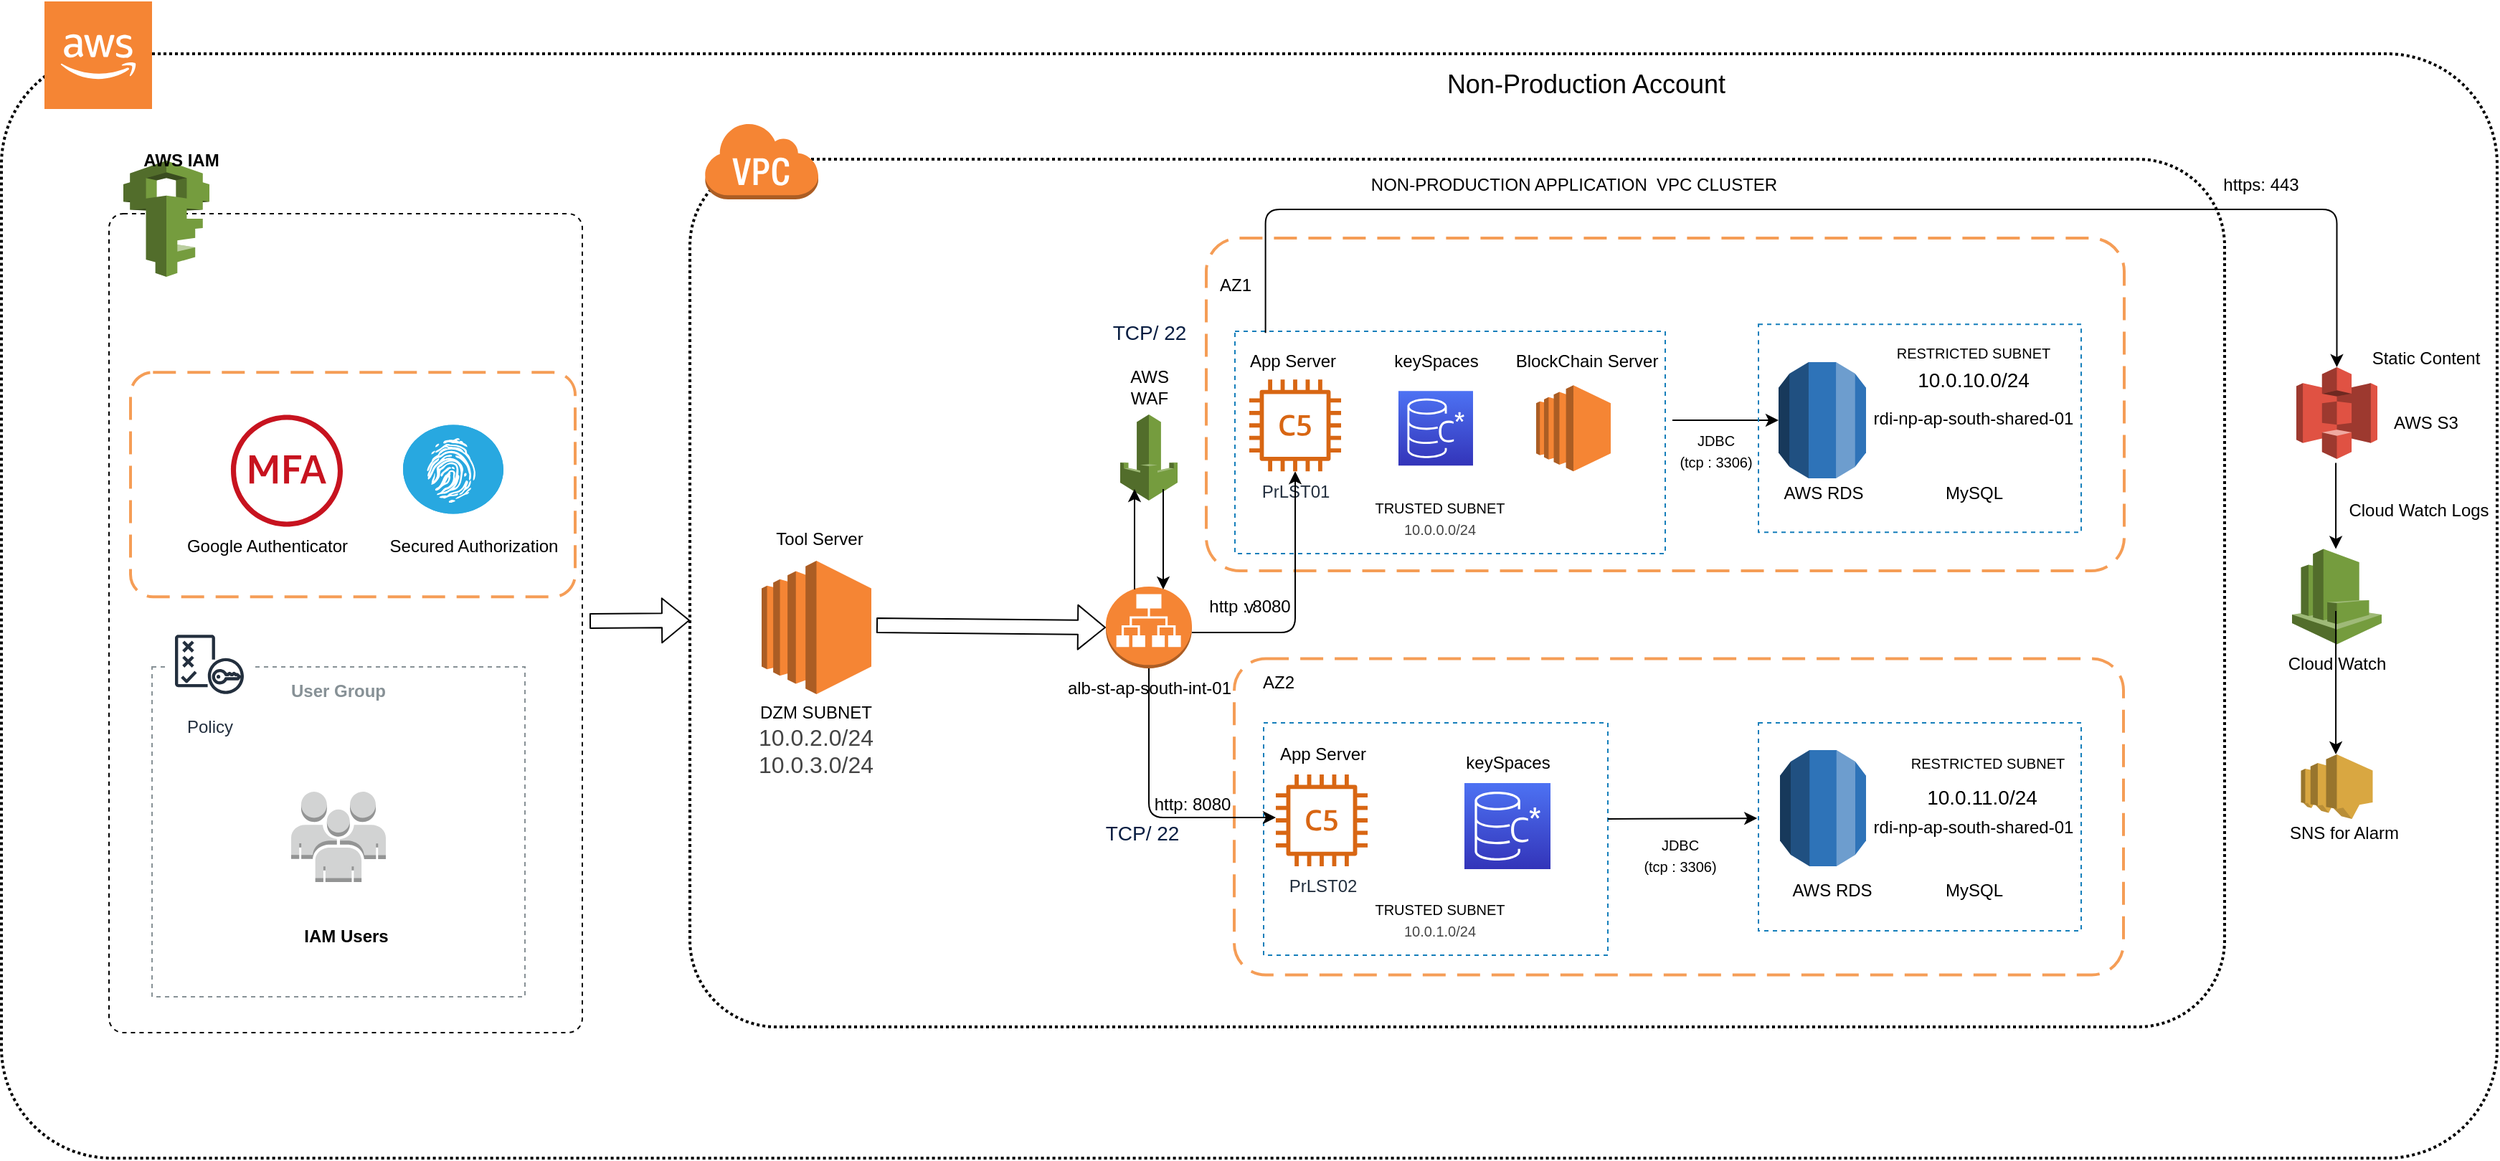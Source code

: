 <mxfile version="14.2.9" type="device"><diagram id="WOVTRVYB52D4UAemwKy8" name="Page-1"><mxGraphModel dx="2237" dy="1713" grid="1" gridSize="10" guides="1" tooltips="1" connect="1" arrows="1" fold="1" page="1" pageScale="1" pageWidth="850" pageHeight="1100" math="0" shadow="0"><root><mxCell id="0"/><mxCell id="1" parent="0"/><mxCell id="to3mIg6ZvHzP6X8smKMY-125" value="&lt;font style=&quot;font-size: 18px&quot;&gt;Non-Production Account&lt;/font&gt;" style="text;html=1;strokeColor=none;fillColor=none;align=center;verticalAlign=middle;whiteSpace=wrap;rounded=0;" parent="1" vertex="1"><mxGeometry x="770" y="-875" width="270" height="35" as="geometry"/></mxCell><mxCell id="to3mIg6ZvHzP6X8smKMY-126" value="" style="group" parent="1" vertex="1" connectable="0"><mxGeometry x="810" y="-430" width="138" height="177" as="geometry"/></mxCell><mxCell id="to3mIg6ZvHzP6X8smKMY-127" value="" style="group" parent="to3mIg6ZvHzP6X8smKMY-126" vertex="1" connectable="0"><mxGeometry width="138" height="177" as="geometry"/></mxCell><mxCell id="to3mIg6ZvHzP6X8smKMY-128" value="v" style="rounded=1;arcSize=10;dashed=1;fillColor=none;gradientColor=none;dashPattern=1 1;strokeWidth=2;" parent="1" vertex="1"><mxGeometry x="-200" y="-878.5" width="1740" height="770" as="geometry"/></mxCell><mxCell id="to3mIg6ZvHzP6X8smKMY-129" value="" style="outlineConnect=0;dashed=0;verticalLabelPosition=bottom;verticalAlign=top;align=center;html=1;shape=mxgraph.aws3.cloud_2;fillColor=#F58534;gradientColor=none;" parent="1" vertex="1"><mxGeometry x="-170" y="-915" width="75" height="75" as="geometry"/></mxCell><mxCell id="to3mIg6ZvHzP6X8smKMY-130" value="" style="rounded=1;arcSize=10;dashed=1;fillColor=none;gradientColor=none;dashPattern=1 1;strokeWidth=2;" parent="1" vertex="1"><mxGeometry x="280" y="-805" width="1070" height="605" as="geometry"/></mxCell><mxCell id="to3mIg6ZvHzP6X8smKMY-131" value="" style="rounded=1;arcSize=10;dashed=1;strokeColor=#F59D56;fillColor=none;gradientColor=none;dashPattern=8 4;strokeWidth=2;" parent="1" vertex="1"><mxGeometry x="640" y="-750" width="640" height="232" as="geometry"/></mxCell><mxCell id="to3mIg6ZvHzP6X8smKMY-132" value="" style="rounded=1;arcSize=10;dashed=1;strokeColor=#F59D56;fillColor=none;gradientColor=none;dashPattern=8 4;strokeWidth=2;" parent="1" vertex="1"><mxGeometry x="659.5" y="-456.75" width="620" height="220.5" as="geometry"/></mxCell><mxCell id="to3mIg6ZvHzP6X8smKMY-133" value="" style="fillColor=none;strokeColor=#147EBA;dashed=1;verticalAlign=top;fontStyle=0;fontColor=#147EBA;" parent="1" vertex="1"><mxGeometry x="660" y="-685" width="300" height="155" as="geometry"/></mxCell><mxCell id="to3mIg6ZvHzP6X8smKMY-134" value="&lt;span style=&quot;font-size: 12px&quot;&gt;PrLST01&lt;/span&gt;" style="outlineConnect=0;fontColor=#232F3E;gradientColor=none;fillColor=#D86613;strokeColor=none;dashed=0;verticalLabelPosition=bottom;verticalAlign=top;align=center;html=1;fontSize=12;fontStyle=0;aspect=fixed;pointerEvents=1;shape=mxgraph.aws4.c5_instance;" parent="1" vertex="1"><mxGeometry x="670" y="-651.37" width="64" height="64" as="geometry"/></mxCell><mxCell id="to3mIg6ZvHzP6X8smKMY-135" value="" style="outlineConnect=0;dashed=0;verticalLabelPosition=bottom;verticalAlign=top;align=center;html=1;shape=mxgraph.aws3.rds;fillColor=#2E73B8;gradientColor=none;" parent="1" vertex="1"><mxGeometry x="1039" y="-663.5" width="61" height="81" as="geometry"/></mxCell><mxCell id="to3mIg6ZvHzP6X8smKMY-136" value="" style="outlineConnect=0;dashed=0;verticalLabelPosition=bottom;verticalAlign=top;align=center;html=1;shape=mxgraph.aws3.rds;fillColor=#2E73B8;gradientColor=none;" parent="1" vertex="1"><mxGeometry x="1040" y="-393" width="60" height="81" as="geometry"/></mxCell><mxCell id="to3mIg6ZvHzP6X8smKMY-137" value="&lt;span style=&quot;font-size: 12px&quot;&gt;alb-st-ap-south-int-01&lt;/span&gt;" style="outlineConnect=0;dashed=0;verticalLabelPosition=bottom;verticalAlign=top;align=center;html=1;shape=mxgraph.aws3.application_load_balancer;fillColor=#F58534;gradientColor=none;" parent="1" vertex="1"><mxGeometry x="570" y="-507" width="60" height="57" as="geometry"/></mxCell><mxCell id="to3mIg6ZvHzP6X8smKMY-138" value="" style="outlineConnect=0;dashed=0;verticalLabelPosition=bottom;verticalAlign=top;align=center;html=1;shape=mxgraph.aws3.waf;fillColor=#759C3E;gradientColor=none;" parent="1" vertex="1"><mxGeometry x="580" y="-627" width="40" height="60" as="geometry"/></mxCell><mxCell id="to3mIg6ZvHzP6X8smKMY-139" value="" style="outlineConnect=0;dashed=0;verticalLabelPosition=bottom;verticalAlign=top;align=center;html=1;shape=mxgraph.aws3.virtual_private_cloud;fillColor=#F58534;gradientColor=none;" parent="1" vertex="1"><mxGeometry x="290" y="-831" width="79.5" height="54" as="geometry"/></mxCell><mxCell id="to3mIg6ZvHzP6X8smKMY-140" value="" style="outlineConnect=0;dashed=0;verticalLabelPosition=bottom;verticalAlign=top;align=center;html=1;shape=mxgraph.aws3.s3;fillColor=#E05243;gradientColor=none;" parent="1" vertex="1"><mxGeometry x="1400" y="-660" width="56.5" height="64" as="geometry"/></mxCell><mxCell id="to3mIg6ZvHzP6X8smKMY-141" value="" style="outlineConnect=0;dashed=0;verticalLabelPosition=bottom;verticalAlign=top;align=center;html=1;shape=mxgraph.aws3.cloudwatch;fillColor=#759C3E;gradientColor=none;" parent="1" vertex="1"><mxGeometry x="1397" y="-533.25" width="62.5" height="66.5" as="geometry"/></mxCell><mxCell id="to3mIg6ZvHzP6X8smKMY-143" value="" style="fillColor=none;strokeColor=#147EBA;dashed=1;verticalAlign=top;fontStyle=0;fontColor=#147EBA;" parent="1" vertex="1"><mxGeometry x="1025" y="-412" width="225" height="145" as="geometry"/></mxCell><mxCell id="to3mIg6ZvHzP6X8smKMY-144" value="" style="endArrow=classic;html=1;" parent="1" edge="1"><mxGeometry width="50" height="50" relative="1" as="geometry"><mxPoint x="590" y="-505" as="sourcePoint"/><mxPoint x="590" y="-575" as="targetPoint"/></mxGeometry></mxCell><mxCell id="to3mIg6ZvHzP6X8smKMY-145" value="" style="endArrow=classic;html=1;" parent="1" edge="1"><mxGeometry width="50" height="50" relative="1" as="geometry"><mxPoint x="610" y="-575" as="sourcePoint"/><mxPoint x="610" y="-505" as="targetPoint"/></mxGeometry></mxCell><mxCell id="to3mIg6ZvHzP6X8smKMY-146" value="" style="edgeStyle=segmentEdgeStyle;endArrow=classic;html=1;" parent="1" target="to3mIg6ZvHzP6X8smKMY-134" edge="1"><mxGeometry width="50" height="50" relative="1" as="geometry"><mxPoint x="630" y="-475" as="sourcePoint"/><mxPoint x="680" y="-525" as="targetPoint"/></mxGeometry></mxCell><mxCell id="to3mIg6ZvHzP6X8smKMY-149" value="" style="edgeStyle=segmentEdgeStyle;endArrow=classic;html=1;entryX=0;entryY=0.5;entryDx=0;entryDy=0;entryPerimeter=0;" parent="1" target="to3mIg6ZvHzP6X8smKMY-135" edge="1"><mxGeometry width="50" height="50" relative="1" as="geometry"><mxPoint x="965" y="-623" as="sourcePoint"/><mxPoint x="1070" y="-663" as="targetPoint"/><Array as="points"><mxPoint x="965" y="-623"/></Array></mxGeometry></mxCell><mxCell id="to3mIg6ZvHzP6X8smKMY-153" style="edgeStyle=orthogonalEdgeStyle;rounded=0;orthogonalLoop=1;jettySize=auto;html=1;exitX=0.5;exitY=1;exitDx=0;exitDy=0;" parent="1" source="to3mIg6ZvHzP6X8smKMY-130" target="to3mIg6ZvHzP6X8smKMY-130" edge="1"><mxGeometry relative="1" as="geometry"/></mxCell><mxCell id="to3mIg6ZvHzP6X8smKMY-155" value="" style="edgeStyle=elbowEdgeStyle;elbow=horizontal;endArrow=classic;html=1;exitX=0.071;exitY=0.007;exitDx=0;exitDy=0;exitPerimeter=0;" parent="1" source="to3mIg6ZvHzP6X8smKMY-133" target="to3mIg6ZvHzP6X8smKMY-140" edge="1"><mxGeometry width="50" height="50" relative="1" as="geometry"><mxPoint x="677" y="-726" as="sourcePoint"/><mxPoint x="727" y="-776" as="targetPoint"/><Array as="points"><mxPoint x="1030" y="-770"/></Array></mxGeometry></mxCell><mxCell id="to3mIg6ZvHzP6X8smKMY-159" value="https: 443" style="text;html=1;align=center;verticalAlign=middle;resizable=0;points=[];autosize=1;" parent="1" vertex="1"><mxGeometry x="1340" y="-797" width="70" height="20" as="geometry"/></mxCell><mxCell id="to3mIg6ZvHzP6X8smKMY-161" value="&lt;font style=&quot;font-size: 10px&quot;&gt;JDBC &lt;br&gt;(tcp : 3306)&lt;/font&gt;" style="text;html=1;align=center;verticalAlign=middle;resizable=0;points=[];autosize=1;" parent="1" vertex="1"><mxGeometry x="960" y="-617.37" width="70" height="30" as="geometry"/></mxCell><mxCell id="to3mIg6ZvHzP6X8smKMY-165" value="AWS RDS&lt;br&gt;" style="text;html=1;align=center;verticalAlign=middle;resizable=0;points=[];autosize=1;" parent="1" vertex="1"><mxGeometry x="1035" y="-582.5" width="70" height="20" as="geometry"/></mxCell><mxCell id="to3mIg6ZvHzP6X8smKMY-166" value="AWS RDS&lt;br&gt;" style="text;html=1;align=center;verticalAlign=middle;resizable=0;points=[];autosize=1;" parent="1" vertex="1"><mxGeometry x="1041" y="-305" width="70" height="20" as="geometry"/></mxCell><mxCell id="to3mIg6ZvHzP6X8smKMY-167" value="App Server&lt;br&gt;" style="text;html=1;align=center;verticalAlign=middle;resizable=0;points=[];autosize=1;" parent="1" vertex="1"><mxGeometry x="659.5" y="-674.5" width="80" height="20" as="geometry"/></mxCell><mxCell id="to3mIg6ZvHzP6X8smKMY-168" value="Cloud Watch" style="text;html=1;align=center;verticalAlign=middle;resizable=0;points=[];autosize=1;" parent="1" vertex="1"><mxGeometry x="1388.25" y="-463.5" width="80" height="20" as="geometry"/></mxCell><mxCell id="to3mIg6ZvHzP6X8smKMY-169" value="AZ1" style="text;html=1;align=center;verticalAlign=middle;resizable=0;points=[];autosize=1;" parent="1" vertex="1"><mxGeometry x="640" y="-726.93" width="40" height="20" as="geometry"/></mxCell><mxCell id="to3mIg6ZvHzP6X8smKMY-170" value="NON-PRODUCTION APPLICATION&amp;nbsp; VPC CLUSTER" style="text;html=1;align=center;verticalAlign=middle;resizable=0;points=[];autosize=1;" parent="1" vertex="1"><mxGeometry x="746" y="-797" width="300" height="20" as="geometry"/></mxCell><mxCell id="to3mIg6ZvHzP6X8smKMY-171" value="AWS S3" style="text;html=1;align=center;verticalAlign=middle;resizable=0;points=[];autosize=1;" parent="1" vertex="1"><mxGeometry x="1459.5" y="-631" width="60" height="20" as="geometry"/></mxCell><mxCell id="to3mIg6ZvHzP6X8smKMY-172" value="AWS&lt;br&gt;WAF" style="text;html=1;align=center;verticalAlign=middle;resizable=0;points=[];autosize=1;" parent="1" vertex="1"><mxGeometry x="580" y="-661" width="40" height="30" as="geometry"/></mxCell><mxCell id="to3mIg6ZvHzP6X8smKMY-173" value="&lt;font style=&quot;font-size: 10px&quot;&gt;TRUSTED SUBNET&lt;br&gt;&lt;span style=&quot;color: rgb(68 , 68 , 68) ; font-family: &amp;#34;calibri&amp;#34; , sans-serif , &amp;#34;mongolian baiti&amp;#34; , &amp;#34;microsoft yi baiti&amp;#34; , &amp;#34;javanese text&amp;#34; , &amp;#34;yu gothic&amp;#34; ; text-align: left ; background-color: rgb(255 , 255 , 255)&quot;&gt;10.0.0.0/24&lt;/span&gt;&lt;/font&gt;" style="text;html=1;strokeColor=none;fillColor=none;align=center;verticalAlign=middle;whiteSpace=wrap;rounded=0;dashed=1;fontStyle=0" parent="1" vertex="1"><mxGeometry x="752.5" y="-564.87" width="100" height="20" as="geometry"/></mxCell><mxCell id="to3mIg6ZvHzP6X8smKMY-174" value="&lt;font style=&quot;font-size: 10px&quot;&gt;RESTRICTED SUBNET&lt;/font&gt;" style="text;html=1;strokeColor=none;fillColor=none;align=center;verticalAlign=middle;whiteSpace=wrap;rounded=0;dashed=1;" parent="1" vertex="1"><mxGeometry x="1100" y="-683.84" width="150" height="27.5" as="geometry"/></mxCell><mxCell id="to3mIg6ZvHzP6X8smKMY-176" value="&lt;font style=&quot;font-size: 10px&quot;&gt;RESTRICTED SUBNET&lt;/font&gt;" style="text;html=1;strokeColor=none;fillColor=none;align=center;verticalAlign=middle;whiteSpace=wrap;rounded=0;dashed=1;" parent="1" vertex="1"><mxGeometry x="1110" y="-397.5" width="150" height="27.5" as="geometry"/></mxCell><mxCell id="to3mIg6ZvHzP6X8smKMY-178" style="edgeStyle=orthogonalEdgeStyle;rounded=0;orthogonalLoop=1;jettySize=auto;html=1;exitX=0.5;exitY=1;exitDx=0;exitDy=0;" parent="1" source="to3mIg6ZvHzP6X8smKMY-173" target="to3mIg6ZvHzP6X8smKMY-173" edge="1"><mxGeometry relative="1" as="geometry"/></mxCell><mxCell id="to3mIg6ZvHzP6X8smKMY-180" value="" style="fillColor=none;strokeColor=#147EBA;dashed=1;verticalAlign=top;fontStyle=0;fontColor=#147EBA;" parent="1" vertex="1"><mxGeometry x="680" y="-412" width="240" height="162" as="geometry"/></mxCell><mxCell id="to3mIg6ZvHzP6X8smKMY-181" value="&lt;span style=&quot;font-size: 12px&quot;&gt;PrLST02&lt;/span&gt;" style="outlineConnect=0;fontColor=#232F3E;gradientColor=none;fillColor=#D86613;strokeColor=none;dashed=0;verticalLabelPosition=bottom;verticalAlign=top;align=center;html=1;fontSize=12;fontStyle=0;aspect=fixed;pointerEvents=1;shape=mxgraph.aws4.c5_instance;" parent="1" vertex="1"><mxGeometry x="688.5" y="-376" width="64" height="64" as="geometry"/></mxCell><mxCell id="to3mIg6ZvHzP6X8smKMY-182" value="App Server" style="text;html=1;align=center;verticalAlign=middle;resizable=0;points=[];autosize=1;" parent="1" vertex="1"><mxGeometry x="680.5" y="-400" width="80" height="20" as="geometry"/></mxCell><mxCell id="to3mIg6ZvHzP6X8smKMY-184" value="" style="edgeStyle=segmentEdgeStyle;endArrow=classic;html=1;exitX=0.5;exitY=1;exitDx=0;exitDy=0;exitPerimeter=0;" parent="1" source="to3mIg6ZvHzP6X8smKMY-137" target="to3mIg6ZvHzP6X8smKMY-181" edge="1"><mxGeometry width="50" height="50" relative="1" as="geometry"><mxPoint x="580" y="-362" as="sourcePoint"/><mxPoint x="630" y="-412" as="targetPoint"/><Array as="points"><mxPoint x="600" y="-346"/></Array></mxGeometry></mxCell><mxCell id="to3mIg6ZvHzP6X8smKMY-185" value="http: 8080" style="text;html=1;align=center;verticalAlign=middle;resizable=0;points=[];autosize=1;" parent="1" vertex="1"><mxGeometry x="594.5" y="-365" width="70" height="20" as="geometry"/></mxCell><mxCell id="to3mIg6ZvHzP6X8smKMY-186" value="http : 8080" style="text;html=1;align=center;verticalAlign=middle;resizable=0;points=[];autosize=1;" parent="1" vertex="1"><mxGeometry x="635" y="-503.5" width="70" height="20" as="geometry"/></mxCell><mxCell id="to3mIg6ZvHzP6X8smKMY-192" value="" style="endArrow=classic;html=1;entryX=-0.004;entryY=0.459;entryDx=0;entryDy=0;entryPerimeter=0;" parent="1" target="to3mIg6ZvHzP6X8smKMY-143" edge="1"><mxGeometry width="50" height="50" relative="1" as="geometry"><mxPoint x="920" y="-345" as="sourcePoint"/><mxPoint x="1009.88" y="-345" as="targetPoint"/></mxGeometry></mxCell><mxCell id="to3mIg6ZvHzP6X8smKMY-199" value="" style="edgeStyle=elbowEdgeStyle;elbow=horizontal;endArrow=classic;html=1;entryX=-0.016;entryY=0.859;entryDx=0;entryDy=0;entryPerimeter=0;" parent="1" target="to3mIg6ZvHzP6X8smKMY-181" edge="1"><mxGeometry width="50" height="50" relative="1" as="geometry"><mxPoint x="687.429" y="-320.238" as="sourcePoint"/><mxPoint x="430" y="-680" as="targetPoint"/></mxGeometry></mxCell><mxCell id="to3mIg6ZvHzP6X8smKMY-205" value="&lt;span style=&quot;color: rgb(9 , 30 , 66) ; font-family: , &amp;#34;blinkmacsystemfont&amp;#34; , &amp;#34;segoe ui&amp;#34; , &amp;#34;roboto&amp;#34; , &amp;#34;noto sans&amp;#34; , &amp;#34;ubuntu&amp;#34; , &amp;#34;droid sans&amp;#34; , &amp;#34;helvetica neue&amp;#34; , sans-serif ; font-size: 14px ; text-align: left ; background-color: rgb(255 , 255 , 255)&quot;&gt;TCP/ 22&lt;/span&gt;" style="text;html=1;align=center;verticalAlign=middle;resizable=0;points=[];autosize=1;" parent="1" vertex="1"><mxGeometry x="560" y="-345" width="70" height="20" as="geometry"/></mxCell><mxCell id="to3mIg6ZvHzP6X8smKMY-206" value="&lt;span style=&quot;color: rgb(9 , 30 , 66) ; font-family: , &amp;#34;blinkmacsystemfont&amp;#34; , &amp;#34;segoe ui&amp;#34; , &amp;#34;roboto&amp;#34; , &amp;#34;noto sans&amp;#34; , &amp;#34;ubuntu&amp;#34; , &amp;#34;droid sans&amp;#34; , &amp;#34;helvetica neue&amp;#34; , sans-serif ; font-size: 14px ; text-align: left ; background-color: rgb(255 , 255 , 255)&quot;&gt;TCP/ 22&lt;/span&gt;" style="text;html=1;align=center;verticalAlign=middle;resizable=0;points=[];autosize=1;" parent="1" vertex="1"><mxGeometry x="565" y="-694.5" width="70" height="20" as="geometry"/></mxCell><mxCell id="to3mIg6ZvHzP6X8smKMY-207" value="AZ2" style="text;html=1;align=center;verticalAlign=middle;resizable=0;points=[];autosize=1;" parent="1" vertex="1"><mxGeometry x="670" y="-450" width="40" height="20" as="geometry"/></mxCell><mxCell id="to3mIg6ZvHzP6X8smKMY-208" value="&lt;font style=&quot;font-size: 10px&quot;&gt;TRUSTED SUBNET&lt;br&gt;&lt;span style=&quot;color: rgb(68 , 68 , 68) ; font-family: &amp;#34;calibri&amp;#34; , sans-serif , &amp;#34;mongolian baiti&amp;#34; , &amp;#34;microsoft yi baiti&amp;#34; , &amp;#34;javanese text&amp;#34; , &amp;#34;yu gothic&amp;#34; ; text-align: left ; background-color: rgb(255 , 255 , 255)&quot;&gt;10.0.1.0/24&lt;/span&gt;&lt;/font&gt;" style="text;html=1;strokeColor=none;fillColor=none;align=center;verticalAlign=middle;whiteSpace=wrap;rounded=0;dashed=1;fontStyle=0" parent="1" vertex="1"><mxGeometry x="752.5" y="-285" width="100" height="20" as="geometry"/></mxCell><mxCell id="to3mIg6ZvHzP6X8smKMY-209" value="rdi-np-ap-south-shared-01" style="text;html=1;strokeColor=none;fillColor=none;align=center;verticalAlign=middle;whiteSpace=wrap;rounded=0;" parent="1" vertex="1"><mxGeometry x="1095" y="-634.5" width="160" height="20" as="geometry"/></mxCell><mxCell id="to3mIg6ZvHzP6X8smKMY-210" value="&lt;div style=&quot;box-sizing: border-box ; font-family: &amp;#34;segoe ui&amp;#34; , , &amp;#34;apple color emoji&amp;#34; , &amp;#34;segoe ui emoji&amp;#34; , sans-serif ; font-size: 14px&quot;&gt;10.0.10.0/24&lt;/div&gt;" style="text;html=1;strokeColor=none;fillColor=none;align=center;verticalAlign=middle;whiteSpace=wrap;rounded=0;" parent="1" vertex="1"><mxGeometry x="1155" y="-661" width="40" height="20" as="geometry"/></mxCell><mxCell id="to3mIg6ZvHzP6X8smKMY-214" value="&lt;div style=&quot;box-sizing: border-box ; font-family: &amp;#34;segoe ui&amp;#34; , , &amp;#34;apple color emoji&amp;#34; , &amp;#34;segoe ui emoji&amp;#34; , sans-serif ; font-size: 14px&quot;&gt;10.0.11.0/24&lt;/div&gt;" style="text;html=1;strokeColor=none;fillColor=none;align=center;verticalAlign=middle;whiteSpace=wrap;rounded=0;" parent="1" vertex="1"><mxGeometry x="1161" y="-370" width="40" height="20" as="geometry"/></mxCell><mxCell id="to3mIg6ZvHzP6X8smKMY-215" value="rdi-np-ap-south-shared-01" style="text;html=1;strokeColor=none;fillColor=none;align=center;verticalAlign=middle;whiteSpace=wrap;rounded=0;" parent="1" vertex="1"><mxGeometry x="1095" y="-349.5" width="160" height="20" as="geometry"/></mxCell><mxCell id="to3mIg6ZvHzP6X8smKMY-216" value="" style="outlineConnect=0;dashed=0;verticalLabelPosition=bottom;verticalAlign=top;align=center;html=1;shape=mxgraph.aws3.ec2;fillColor=#F58534;gradientColor=none;" parent="1" vertex="1"><mxGeometry x="330" y="-525" width="76.5" height="93" as="geometry"/></mxCell><mxCell id="to3mIg6ZvHzP6X8smKMY-217" value="" style="shape=flexArrow;endArrow=classic;html=1;entryX=0;entryY=0.5;entryDx=0;entryDy=0;entryPerimeter=0;" parent="1" target="to3mIg6ZvHzP6X8smKMY-137" edge="1"><mxGeometry width="50" height="50" relative="1" as="geometry"><mxPoint x="410" y="-480" as="sourcePoint"/><mxPoint x="460" y="-530" as="targetPoint"/></mxGeometry></mxCell><mxCell id="to3mIg6ZvHzP6X8smKMY-218" value="Tool Server" style="text;html=1;align=center;verticalAlign=middle;resizable=0;points=[];autosize=1;" parent="1" vertex="1"><mxGeometry x="330" y="-550" width="80" height="20" as="geometry"/></mxCell><mxCell id="to3mIg6ZvHzP6X8smKMY-219" value="&lt;font&gt;&lt;font style=&quot;font-size: 12px&quot;&gt;DZM SUBNET&lt;br&gt;&lt;/font&gt;&lt;span style=&quot;color: rgb(68 , 68 , 68) ; font-family: &amp;#34;calibri&amp;#34; , sans-serif , &amp;#34;mongolian baiti&amp;#34; , &amp;#34;microsoft yi baiti&amp;#34; , &amp;#34;javanese text&amp;#34; , &amp;#34;yu gothic&amp;#34; ; text-align: left ; background-color: rgb(255 , 255 , 255)&quot;&gt;&lt;font size=&quot;3&quot;&gt;10.0.2.0/24&lt;br&gt;10.0.3.0/24&lt;/font&gt;&lt;br&gt;&lt;/span&gt;&lt;/font&gt;" style="text;html=1;strokeColor=none;fillColor=none;align=center;verticalAlign=middle;whiteSpace=wrap;rounded=0;dashed=1;fontStyle=0" parent="1" vertex="1"><mxGeometry x="318.25" y="-410" width="100" height="20" as="geometry"/></mxCell><mxCell id="to3mIg6ZvHzP6X8smKMY-220" value="" style="endArrow=classic;html=1;" parent="1" edge="1"><mxGeometry width="50" height="50" relative="1" as="geometry"><mxPoint x="1427.54" y="-593.25" as="sourcePoint"/><mxPoint x="1427.54" y="-533.25" as="targetPoint"/></mxGeometry></mxCell><mxCell id="to3mIg6ZvHzP6X8smKMY-221" value="Cloud Watch Logs" style="text;html=1;align=center;verticalAlign=middle;resizable=0;points=[];autosize=1;" parent="1" vertex="1"><mxGeometry x="1430" y="-570" width="110" height="20" as="geometry"/></mxCell><mxCell id="to3mIg6ZvHzP6X8smKMY-222" value="" style="outlineConnect=0;dashed=0;verticalLabelPosition=bottom;verticalAlign=top;align=center;html=1;shape=mxgraph.aws3.sns;fillColor=#D9A741;gradientColor=none;" parent="1" vertex="1"><mxGeometry x="1403.25" y="-390" width="50" height="45" as="geometry"/></mxCell><mxCell id="to3mIg6ZvHzP6X8smKMY-223" value="" style="endArrow=classic;html=1;" parent="1" edge="1"><mxGeometry width="50" height="50" relative="1" as="geometry"><mxPoint x="1427.54" y="-490" as="sourcePoint"/><mxPoint x="1427.54" y="-390" as="targetPoint"/></mxGeometry></mxCell><mxCell id="to3mIg6ZvHzP6X8smKMY-224" value="SNS for Alarm" style="text;html=1;align=center;verticalAlign=middle;resizable=0;points=[];autosize=1;" parent="1" vertex="1"><mxGeometry x="1388.25" y="-345" width="90" height="20" as="geometry"/></mxCell><mxCell id="I1BrywTSf1D3dm3p8AG0-1" value="Static Content" style="text;html=1;align=center;verticalAlign=middle;resizable=0;points=[];autosize=1;" parent="1" vertex="1"><mxGeometry x="1444.5" y="-676.34" width="90" height="20" as="geometry"/></mxCell><mxCell id="xr0sKj-aWSX4kmd4Cr9g-1" value="" style="outlineConnect=0;dashed=0;verticalLabelPosition=bottom;verticalAlign=top;align=center;html=1;shape=mxgraph.aws3.ec2;fillColor=#F58534;gradientColor=none;" vertex="1" parent="1"><mxGeometry x="870" y="-647.37" width="52" height="60" as="geometry"/></mxCell><mxCell id="xr0sKj-aWSX4kmd4Cr9g-2" value="BlockChain Server" style="text;html=1;align=center;verticalAlign=middle;resizable=0;points=[];autosize=1;" vertex="1" parent="1"><mxGeometry x="850" y="-674.5" width="110" height="20" as="geometry"/></mxCell><mxCell id="xr0sKj-aWSX4kmd4Cr9g-4" value="" style="fillColor=none;strokeColor=#147EBA;dashed=1;verticalAlign=top;fontStyle=0;fontColor=#147EBA;" vertex="1" parent="1"><mxGeometry x="1025" y="-689.87" width="225" height="145" as="geometry"/></mxCell><mxCell id="xr0sKj-aWSX4kmd4Cr9g-5" value="" style="points=[[0,0,0],[0.25,0,0],[0.5,0,0],[0.75,0,0],[1,0,0],[0,1,0],[0.25,1,0],[0.5,1,0],[0.75,1,0],[1,1,0],[0,0.25,0],[0,0.5,0],[0,0.75,0],[1,0.25,0],[1,0.5,0],[1,0.75,0]];outlineConnect=0;fontColor=#232F3E;gradientColor=#4D72F3;gradientDirection=north;fillColor=#3334B9;strokeColor=#ffffff;dashed=0;verticalLabelPosition=bottom;verticalAlign=top;align=center;html=1;fontSize=12;fontStyle=0;aspect=fixed;shape=mxgraph.aws4.resourceIcon;resIcon=mxgraph.aws4.keyspaces;" vertex="1" parent="1"><mxGeometry x="820" y="-370" width="60" height="60" as="geometry"/></mxCell><mxCell id="xr0sKj-aWSX4kmd4Cr9g-6" value="keySpaces" style="text;html=1;align=center;verticalAlign=middle;resizable=0;points=[];autosize=1;" vertex="1" parent="1"><mxGeometry x="815" y="-393.75" width="70" height="20" as="geometry"/></mxCell><mxCell id="xr0sKj-aWSX4kmd4Cr9g-7" value="" style="points=[[0,0,0],[0.25,0,0],[0.5,0,0],[0.75,0,0],[1,0,0],[0,1,0],[0.25,1,0],[0.5,1,0],[0.75,1,0],[1,1,0],[0,0.25,0],[0,0.5,0],[0,0.75,0],[1,0.25,0],[1,0.5,0],[1,0.75,0]];outlineConnect=0;fontColor=#232F3E;gradientColor=#4D72F3;gradientDirection=north;fillColor=#3334B9;strokeColor=#ffffff;dashed=0;verticalLabelPosition=bottom;verticalAlign=top;align=center;html=1;fontSize=12;fontStyle=0;aspect=fixed;shape=mxgraph.aws4.resourceIcon;resIcon=mxgraph.aws4.keyspaces;" vertex="1" parent="1"><mxGeometry x="774" y="-643.37" width="52" height="52" as="geometry"/></mxCell><mxCell id="xr0sKj-aWSX4kmd4Cr9g-8" value="keySpaces" style="text;html=1;align=center;verticalAlign=middle;resizable=0;points=[];autosize=1;" vertex="1" parent="1"><mxGeometry x="765" y="-674.5" width="70" height="20" as="geometry"/></mxCell><mxCell id="xr0sKj-aWSX4kmd4Cr9g-9" value="&lt;font style=&quot;font-size: 10px&quot;&gt;JDBC &lt;br&gt;(tcp : 3306)&lt;/font&gt;" style="text;html=1;align=center;verticalAlign=middle;resizable=0;points=[];autosize=1;" vertex="1" parent="1"><mxGeometry x="934.5" y="-335" width="70" height="30" as="geometry"/></mxCell><mxCell id="xr0sKj-aWSX4kmd4Cr9g-10" value="MySQL" style="text;html=1;align=center;verticalAlign=middle;resizable=0;points=[];autosize=1;" vertex="1" parent="1"><mxGeometry x="1145" y="-582.5" width="60" height="20" as="geometry"/></mxCell><mxCell id="xr0sKj-aWSX4kmd4Cr9g-11" value="MySQL" style="text;html=1;align=center;verticalAlign=middle;resizable=0;points=[];autosize=1;" vertex="1" parent="1"><mxGeometry x="1145" y="-305" width="60" height="20" as="geometry"/></mxCell><mxCell id="xr0sKj-aWSX4kmd4Cr9g-12" value="" style="html=1;align=center;verticalAlign=top;rounded=1;absoluteArcSize=1;arcSize=20;dashed=1;" vertex="1" parent="1"><mxGeometry x="-125" y="-767" width="330" height="571" as="geometry"/></mxCell><mxCell id="xr0sKj-aWSX4kmd4Cr9g-13" value="" style="outlineConnect=0;dashed=0;verticalLabelPosition=bottom;verticalAlign=top;align=center;html=1;shape=mxgraph.aws3.iam;fillColor=#759C3E;gradientColor=none;" vertex="1" parent="1"><mxGeometry x="-115" y="-804" width="60" height="81" as="geometry"/></mxCell><mxCell id="xr0sKj-aWSX4kmd4Cr9g-14" value="&lt;b&gt;&lt;font style=&quot;font-size: 12px&quot;&gt;AWS IAM&lt;/font&gt;&lt;/b&gt;" style="text;html=1;align=center;verticalAlign=middle;resizable=0;points=[];autosize=1;" vertex="1" parent="1"><mxGeometry x="-110" y="-814" width="70" height="20" as="geometry"/></mxCell><mxCell id="xr0sKj-aWSX4kmd4Cr9g-15" value="&lt;b&gt;User Group&lt;/b&gt;" style="outlineConnect=0;gradientColor=none;html=1;whiteSpace=wrap;fontSize=12;fontStyle=0;strokeColor=#879196;fillColor=none;verticalAlign=top;align=center;fontColor=#879196;dashed=1;spacingTop=3;" vertex="1" parent="1"><mxGeometry x="-95" y="-451" width="260" height="230" as="geometry"/></mxCell><mxCell id="xr0sKj-aWSX4kmd4Cr9g-16" value="Policy" style="outlineConnect=0;fontColor=#232F3E;gradientColor=none;strokeColor=#232F3E;fillColor=#ffffff;dashed=0;verticalLabelPosition=bottom;verticalAlign=top;align=center;html=1;fontSize=12;fontStyle=0;aspect=fixed;shape=mxgraph.aws4.resourceIcon;resIcon=mxgraph.aws4.policy;" vertex="1" parent="1"><mxGeometry x="-85" y="-482.75" width="60" height="60" as="geometry"/></mxCell><mxCell id="xr0sKj-aWSX4kmd4Cr9g-17" value="" style="outlineConnect=0;dashed=0;verticalLabelPosition=bottom;verticalAlign=top;align=center;html=1;shape=mxgraph.aws3.users;fillColor=#D2D3D3;gradientColor=none;" vertex="1" parent="1"><mxGeometry x="2" y="-364" width="66" height="63" as="geometry"/></mxCell><mxCell id="xr0sKj-aWSX4kmd4Cr9g-18" value="&lt;b&gt;IAM Users&lt;/b&gt;" style="text;html=1;align=center;verticalAlign=middle;resizable=0;points=[];autosize=1;" vertex="1" parent="1"><mxGeometry x="5" y="-273" width="70" height="20" as="geometry"/></mxCell><mxCell id="xr0sKj-aWSX4kmd4Cr9g-21" value="" style="outlineConnect=0;fontColor=#232F3E;gradientColor=none;fillColor=#C7131F;strokeColor=none;dashed=0;verticalLabelPosition=bottom;verticalAlign=top;align=center;html=1;fontSize=12;fontStyle=0;aspect=fixed;pointerEvents=1;shape=mxgraph.aws4.mfa_token;" vertex="1" parent="1"><mxGeometry x="-40" y="-626.75" width="78" height="78" as="geometry"/></mxCell><mxCell id="xr0sKj-aWSX4kmd4Cr9g-22" value="" style="fillColor=#28A8E0;verticalLabelPosition=bottom;html=1;strokeColor=#ffffff;verticalAlign=top;align=center;points=[[0.145,0.145,0],[0.5,0,0],[0.855,0.145,0],[1,0.5,0],[0.855,0.855,0],[0.5,1,0],[0.145,0.855,0],[0,0.5,0]];pointerEvents=1;shape=mxgraph.cisco_safe.compositeIcon;bgIcon=ellipse;resIcon=mxgraph.cisco_safe.capability.identity_authorization;" vertex="1" parent="1"><mxGeometry x="80" y="-619.78" width="70" height="62" as="geometry"/></mxCell><mxCell id="xr0sKj-aWSX4kmd4Cr9g-23" value="" style="rounded=1;arcSize=10;dashed=1;strokeColor=#F59D56;fillColor=none;gradientColor=none;dashPattern=8 4;strokeWidth=2;" vertex="1" parent="1"><mxGeometry x="-110" y="-656.34" width="310" height="156.5" as="geometry"/></mxCell><mxCell id="xr0sKj-aWSX4kmd4Cr9g-24" value="Google Authenticator" style="text;html=1;align=center;verticalAlign=middle;resizable=0;points=[];autosize=1;" vertex="1" parent="1"><mxGeometry x="-80" y="-544.87" width="130" height="20" as="geometry"/></mxCell><mxCell id="xr0sKj-aWSX4kmd4Cr9g-25" value="Secured Authorization" style="text;html=1;align=center;verticalAlign=middle;resizable=0;points=[];autosize=1;" vertex="1" parent="1"><mxGeometry x="64" y="-544.87" width="130" height="20" as="geometry"/></mxCell><mxCell id="xr0sKj-aWSX4kmd4Cr9g-26" value="" style="shape=flexArrow;endArrow=classic;html=1;" edge="1" parent="1"><mxGeometry width="50" height="50" relative="1" as="geometry"><mxPoint x="210" y="-483" as="sourcePoint"/><mxPoint x="280" y="-483.5" as="targetPoint"/></mxGeometry></mxCell></root></mxGraphModel></diagram></mxfile>